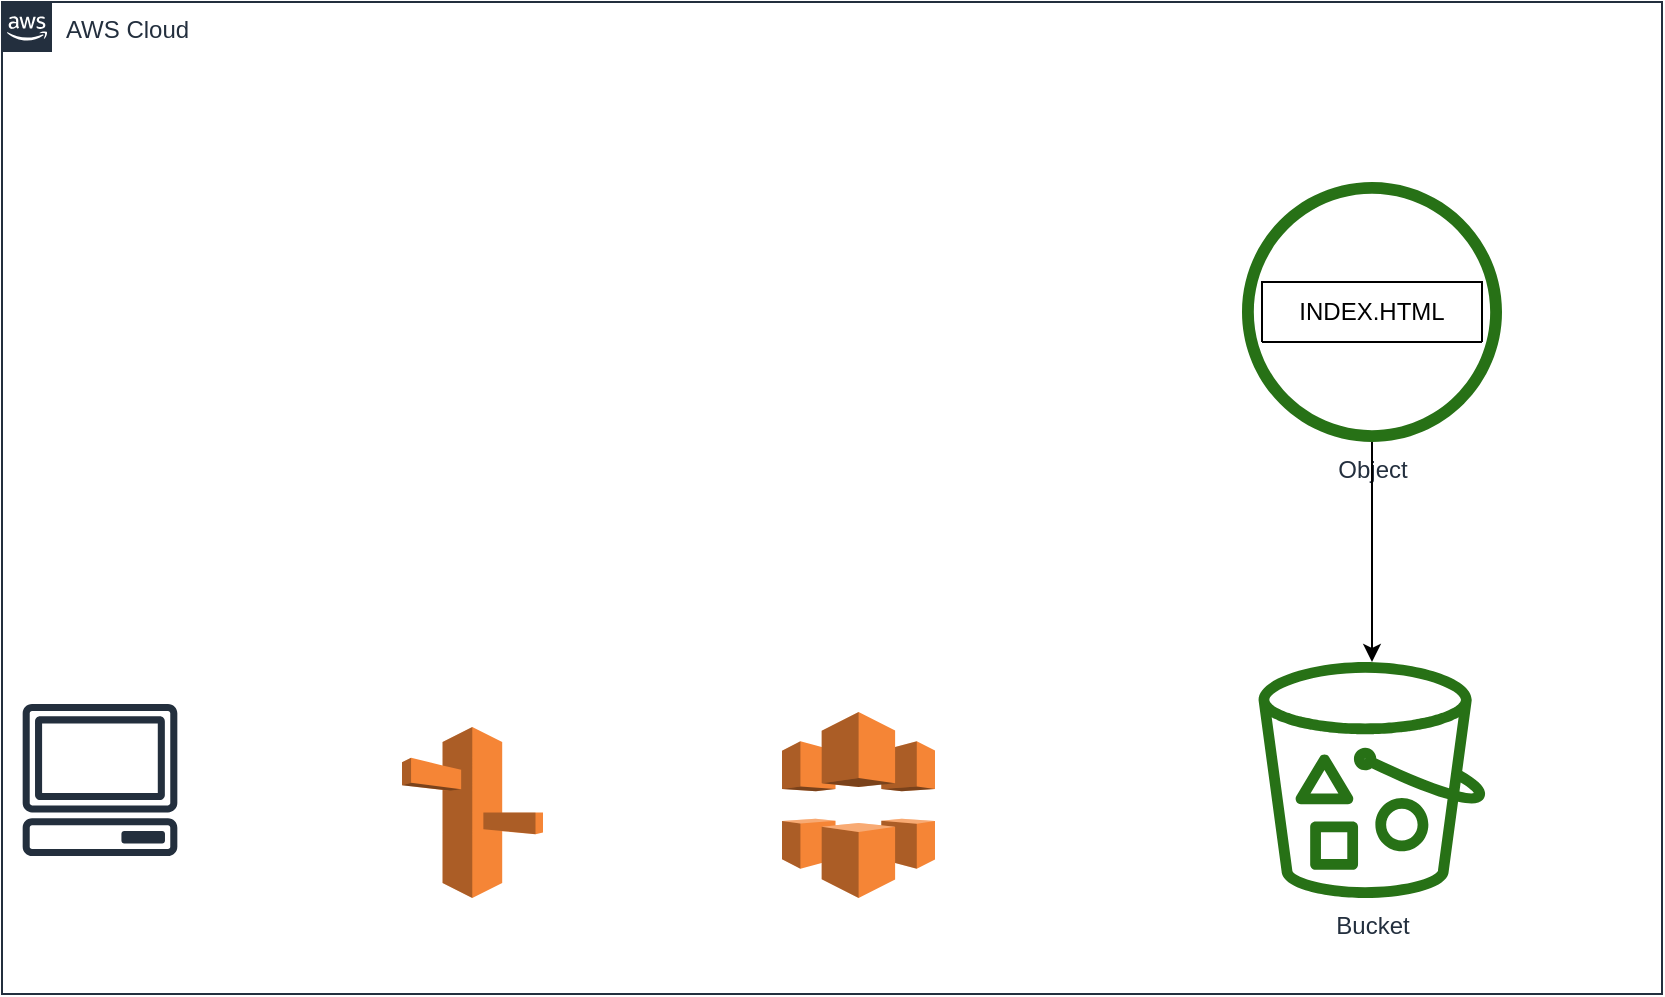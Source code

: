 <mxfile version="21.5.2" type="github">
  <diagram id="Ht1M8jgEwFfnCIfOTk4-" name="Page-1">
    <mxGraphModel dx="880" dy="470" grid="1" gridSize="10" guides="1" tooltips="1" connect="1" arrows="1" fold="1" page="1" pageScale="1" pageWidth="1169" pageHeight="827" math="0" shadow="0">
      <root>
        <mxCell id="0" />
        <mxCell id="1" parent="0" />
        <mxCell id="UEzPUAAOIrF-is8g5C7q-74" value="AWS Cloud" style="points=[[0,0],[0.25,0],[0.5,0],[0.75,0],[1,0],[1,0.25],[1,0.5],[1,0.75],[1,1],[0.75,1],[0.5,1],[0.25,1],[0,1],[0,0.75],[0,0.5],[0,0.25]];outlineConnect=0;gradientColor=none;html=1;whiteSpace=wrap;fontSize=12;fontStyle=0;shape=mxgraph.aws4.group;grIcon=mxgraph.aws4.group_aws_cloud_alt;strokeColor=#232F3E;fillColor=none;verticalAlign=top;align=left;spacingLeft=30;fontColor=#232F3E;dashed=0;labelBackgroundColor=#ffffff;container=1;pointerEvents=0;collapsible=0;recursiveResize=0;" parent="1" vertex="1">
          <mxGeometry x="20" y="184" width="830" height="496" as="geometry" />
        </mxCell>
        <mxCell id="UEzPUAAOIrF-is8g5C7q-77" value="Bucket" style="outlineConnect=0;fontColor=#232F3E;gradientColor=none;fillColor=#277116;strokeColor=none;dashed=0;verticalLabelPosition=bottom;verticalAlign=top;align=center;html=1;fontSize=12;fontStyle=0;aspect=fixed;pointerEvents=1;shape=mxgraph.aws4.bucket_with_objects;labelBackgroundColor=#ffffff;" parent="UEzPUAAOIrF-is8g5C7q-74" vertex="1">
          <mxGeometry x="628.27" y="330" width="113.46" height="118" as="geometry" />
        </mxCell>
        <mxCell id="UEzPUAAOIrF-is8g5C7q-76" value="Object" style="outlineConnect=0;fontColor=#232F3E;gradientColor=none;fillColor=#277116;strokeColor=none;dashed=0;verticalLabelPosition=bottom;verticalAlign=top;align=center;html=1;fontSize=12;fontStyle=0;aspect=fixed;pointerEvents=1;shape=mxgraph.aws4.object;labelBackgroundColor=#ffffff;" parent="UEzPUAAOIrF-is8g5C7q-74" vertex="1">
          <mxGeometry x="620" y="90" width="130" height="130" as="geometry" />
        </mxCell>
        <mxCell id="LfnGggSWerZD0Alfuygm-1" value="INDEX.HTML" style="swimlane;fontStyle=0;childLayout=stackLayout;horizontal=1;startSize=30;horizontalStack=0;resizeParent=1;resizeParentMax=0;resizeLast=0;collapsible=1;marginBottom=0;whiteSpace=wrap;html=1;" vertex="1" collapsed="1" parent="UEzPUAAOIrF-is8g5C7q-74">
          <mxGeometry x="630" y="140" width="110" height="30" as="geometry">
            <mxRectangle x="360" y="210" width="140" height="210" as="alternateBounds" />
          </mxGeometry>
        </mxCell>
        <mxCell id="LfnGggSWerZD0Alfuygm-2" value="CV 1" style="text;strokeColor=none;fillColor=none;align=left;verticalAlign=middle;spacingLeft=4;spacingRight=4;overflow=hidden;points=[[0,0.5],[1,0.5]];portConstraint=eastwest;rotatable=0;whiteSpace=wrap;html=1;" vertex="1" parent="LfnGggSWerZD0Alfuygm-1">
          <mxGeometry y="30" width="140" height="30" as="geometry" />
        </mxCell>
        <mxCell id="LfnGggSWerZD0Alfuygm-3" value="CV 2" style="text;strokeColor=none;fillColor=none;align=left;verticalAlign=middle;spacingLeft=4;spacingRight=4;overflow=hidden;points=[[0,0.5],[1,0.5]];portConstraint=eastwest;rotatable=0;whiteSpace=wrap;html=1;" vertex="1" parent="LfnGggSWerZD0Alfuygm-1">
          <mxGeometry y="60" width="140" height="30" as="geometry" />
        </mxCell>
        <mxCell id="LfnGggSWerZD0Alfuygm-4" value="CV 3" style="text;strokeColor=none;fillColor=none;align=left;verticalAlign=middle;spacingLeft=4;spacingRight=4;overflow=hidden;points=[[0,0.5],[1,0.5]];portConstraint=eastwest;rotatable=0;whiteSpace=wrap;html=1;" vertex="1" parent="LfnGggSWerZD0Alfuygm-1">
          <mxGeometry y="90" width="140" height="30" as="geometry" />
        </mxCell>
        <mxCell id="LfnGggSWerZD0Alfuygm-8" value="CV 4" style="text;strokeColor=none;fillColor=none;align=left;verticalAlign=middle;spacingLeft=4;spacingRight=4;overflow=hidden;points=[[0,0.5],[1,0.5]];portConstraint=eastwest;rotatable=0;whiteSpace=wrap;html=1;" vertex="1" parent="LfnGggSWerZD0Alfuygm-1">
          <mxGeometry y="120" width="140" height="30" as="geometry" />
        </mxCell>
        <mxCell id="LfnGggSWerZD0Alfuygm-7" value="CV 5" style="text;strokeColor=none;fillColor=none;align=left;verticalAlign=middle;spacingLeft=4;spacingRight=4;overflow=hidden;points=[[0,0.5],[1,0.5]];portConstraint=eastwest;rotatable=0;whiteSpace=wrap;html=1;" vertex="1" parent="LfnGggSWerZD0Alfuygm-1">
          <mxGeometry y="150" width="140" height="30" as="geometry" />
        </mxCell>
        <mxCell id="LfnGggSWerZD0Alfuygm-6" value="CV 6" style="text;strokeColor=none;fillColor=none;align=left;verticalAlign=middle;spacingLeft=4;spacingRight=4;overflow=hidden;points=[[0,0.5],[1,0.5]];portConstraint=eastwest;rotatable=0;whiteSpace=wrap;html=1;" vertex="1" parent="LfnGggSWerZD0Alfuygm-1">
          <mxGeometry y="180" width="140" height="30" as="geometry" />
        </mxCell>
        <mxCell id="LfnGggSWerZD0Alfuygm-9" value="" style="endArrow=classic;html=1;rounded=0;" edge="1" parent="UEzPUAAOIrF-is8g5C7q-74" source="UEzPUAAOIrF-is8g5C7q-76" target="UEzPUAAOIrF-is8g5C7q-77">
          <mxGeometry width="50" height="50" relative="1" as="geometry">
            <mxPoint x="723.5" y="350" as="sourcePoint" />
            <mxPoint x="773.5" y="300" as="targetPoint" />
          </mxGeometry>
        </mxCell>
        <mxCell id="LfnGggSWerZD0Alfuygm-11" value="" style="sketch=0;outlineConnect=0;fontColor=#232F3E;gradientColor=none;fillColor=#232F3D;strokeColor=none;dashed=0;verticalLabelPosition=bottom;verticalAlign=top;align=center;html=1;fontSize=12;fontStyle=0;aspect=fixed;pointerEvents=1;shape=mxgraph.aws4.client;" vertex="1" parent="UEzPUAAOIrF-is8g5C7q-74">
          <mxGeometry x="10" y="351" width="78" height="76" as="geometry" />
        </mxCell>
        <mxCell id="LfnGggSWerZD0Alfuygm-12" value="" style="outlineConnect=0;dashed=0;verticalLabelPosition=bottom;verticalAlign=top;align=center;html=1;shape=mxgraph.aws3.cloudfront;fillColor=#F58536;gradientColor=none;" vertex="1" parent="UEzPUAAOIrF-is8g5C7q-74">
          <mxGeometry x="390" y="355" width="76.5" height="93" as="geometry" />
        </mxCell>
        <mxCell id="LfnGggSWerZD0Alfuygm-13" value="" style="outlineConnect=0;dashed=0;verticalLabelPosition=bottom;verticalAlign=top;align=center;html=1;shape=mxgraph.aws3.route_53;fillColor=#F58536;gradientColor=none;" vertex="1" parent="UEzPUAAOIrF-is8g5C7q-74">
          <mxGeometry x="200" y="362.5" width="70.5" height="85.5" as="geometry" />
        </mxCell>
      </root>
    </mxGraphModel>
  </diagram>
</mxfile>

